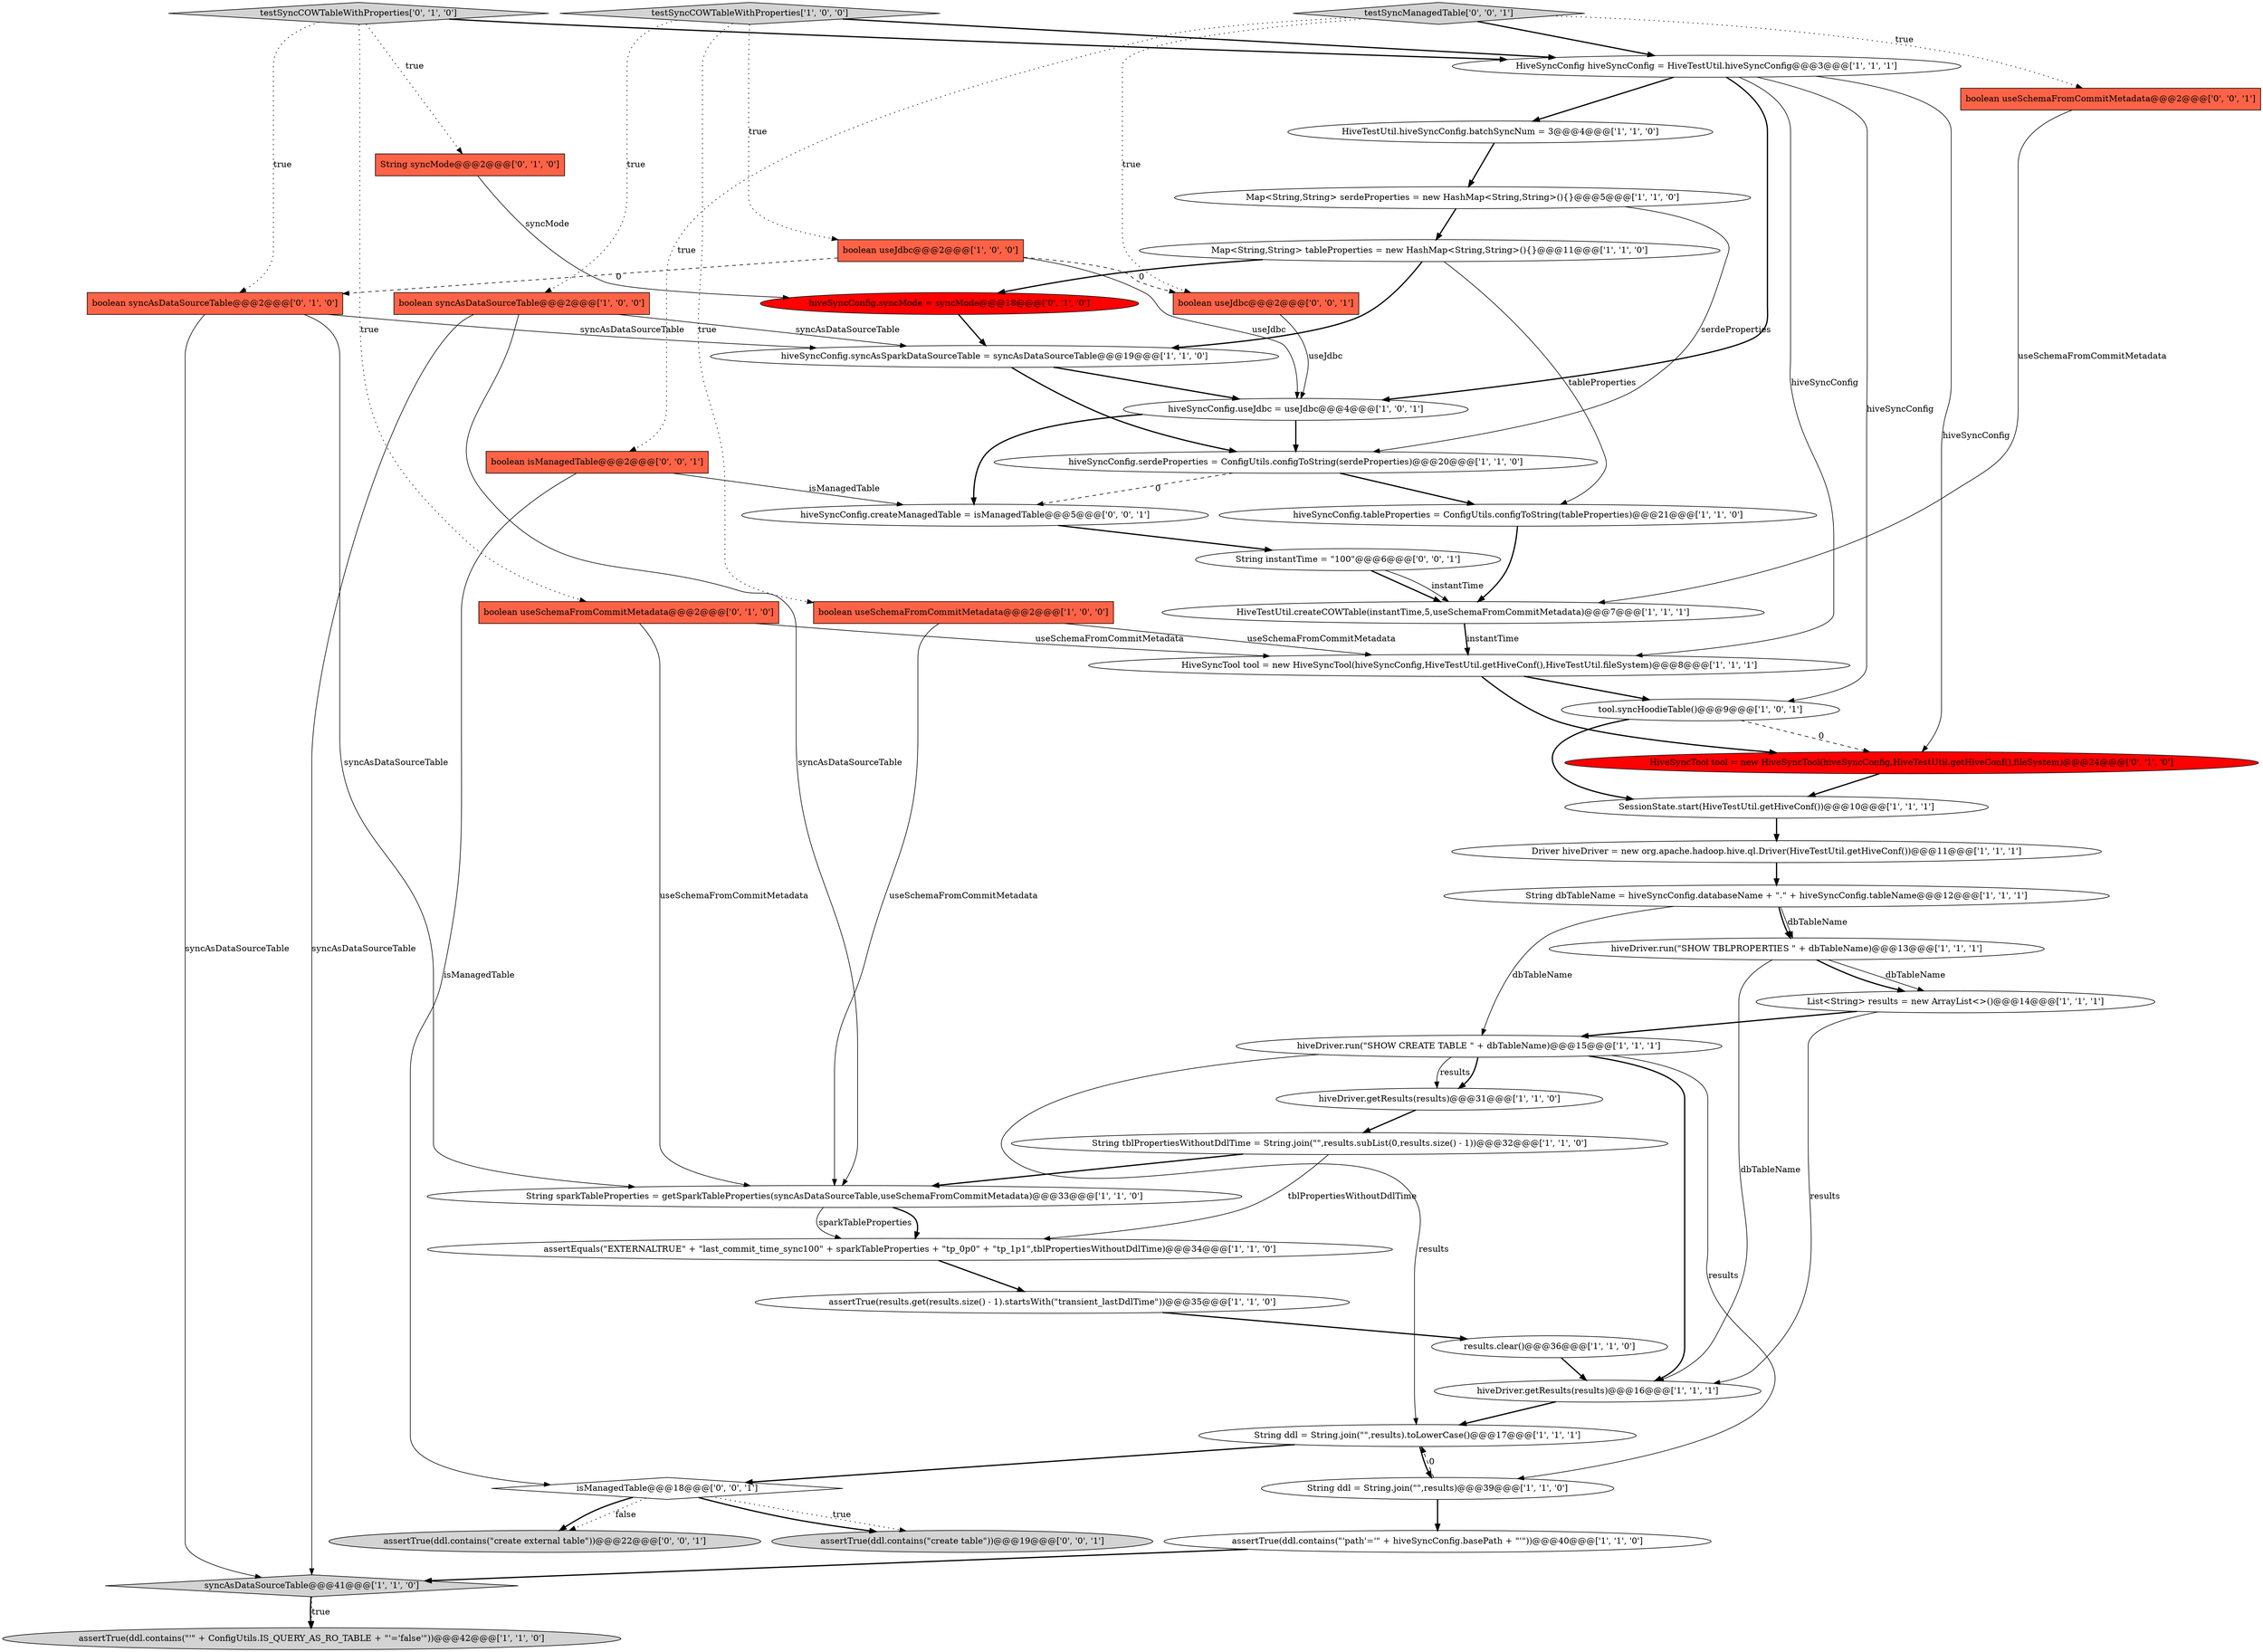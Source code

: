 digraph {
25 [style = filled, label = "Driver hiveDriver = new org.apache.hadoop.hive.ql.Driver(HiveTestUtil.getHiveConf())@@@11@@@['1', '1', '1']", fillcolor = white, shape = ellipse image = "AAA0AAABBB1BBB"];
43 [style = filled, label = "boolean isManagedTable@@@2@@@['0', '0', '1']", fillcolor = tomato, shape = box image = "AAA0AAABBB3BBB"];
42 [style = filled, label = "String instantTime = \"100\"@@@6@@@['0', '0', '1']", fillcolor = white, shape = ellipse image = "AAA0AAABBB3BBB"];
32 [style = filled, label = "hiveDriver.run(\"SHOW CREATE TABLE \" + dbTableName)@@@15@@@['1', '1', '1']", fillcolor = white, shape = ellipse image = "AAA0AAABBB1BBB"];
17 [style = filled, label = "HiveTestUtil.hiveSyncConfig.batchSyncNum = 3@@@4@@@['1', '1', '0']", fillcolor = white, shape = ellipse image = "AAA0AAABBB1BBB"];
12 [style = filled, label = "hiveSyncConfig.tableProperties = ConfigUtils.configToString(tableProperties)@@@21@@@['1', '1', '0']", fillcolor = white, shape = ellipse image = "AAA0AAABBB1BBB"];
0 [style = filled, label = "HiveTestUtil.createCOWTable(instantTime,5,useSchemaFromCommitMetadata)@@@7@@@['1', '1', '1']", fillcolor = white, shape = ellipse image = "AAA0AAABBB1BBB"];
18 [style = filled, label = "hiveSyncConfig.serdeProperties = ConfigUtils.configToString(serdeProperties)@@@20@@@['1', '1', '0']", fillcolor = white, shape = ellipse image = "AAA0AAABBB1BBB"];
6 [style = filled, label = "String ddl = String.join(\"\",results).toLowerCase()@@@17@@@['1', '1', '1']", fillcolor = white, shape = ellipse image = "AAA0AAABBB1BBB"];
20 [style = filled, label = "hiveDriver.getResults(results)@@@16@@@['1', '1', '1']", fillcolor = white, shape = ellipse image = "AAA0AAABBB1BBB"];
24 [style = filled, label = "assertEquals(\"EXTERNALTRUE\" + \"last_commit_time_sync100\" + sparkTableProperties + \"tp_0p0\" + \"tp_1p1\",tblPropertiesWithoutDdlTime)@@@34@@@['1', '1', '0']", fillcolor = white, shape = ellipse image = "AAA0AAABBB1BBB"];
3 [style = filled, label = "String sparkTableProperties = getSparkTableProperties(syncAsDataSourceTable,useSchemaFromCommitMetadata)@@@33@@@['1', '1', '0']", fillcolor = white, shape = ellipse image = "AAA0AAABBB1BBB"];
21 [style = filled, label = "hiveDriver.getResults(results)@@@31@@@['1', '1', '0']", fillcolor = white, shape = ellipse image = "AAA0AAABBB1BBB"];
23 [style = filled, label = "tool.syncHoodieTable()@@@9@@@['1', '0', '1']", fillcolor = white, shape = ellipse image = "AAA0AAABBB1BBB"];
30 [style = filled, label = "hiveDriver.run(\"SHOW TBLPROPERTIES \" + dbTableName)@@@13@@@['1', '1', '1']", fillcolor = white, shape = ellipse image = "AAA0AAABBB1BBB"];
40 [style = filled, label = "boolean useSchemaFromCommitMetadata@@@2@@@['0', '0', '1']", fillcolor = tomato, shape = box image = "AAA0AAABBB3BBB"];
29 [style = filled, label = "boolean useJdbc@@@2@@@['1', '0', '0']", fillcolor = tomato, shape = box image = "AAA1AAABBB1BBB"];
28 [style = filled, label = "testSyncCOWTableWithProperties['1', '0', '0']", fillcolor = lightgray, shape = diamond image = "AAA0AAABBB1BBB"];
1 [style = filled, label = "assertTrue(results.get(results.size() - 1).startsWith(\"transient_lastDdlTime\"))@@@35@@@['1', '1', '0']", fillcolor = white, shape = ellipse image = "AAA0AAABBB1BBB"];
36 [style = filled, label = "String syncMode@@@2@@@['0', '1', '0']", fillcolor = tomato, shape = box image = "AAA0AAABBB2BBB"];
15 [style = filled, label = "HiveSyncTool tool = new HiveSyncTool(hiveSyncConfig,HiveTestUtil.getHiveConf(),HiveTestUtil.fileSystem)@@@8@@@['1', '1', '1']", fillcolor = white, shape = ellipse image = "AAA0AAABBB1BBB"];
13 [style = filled, label = "SessionState.start(HiveTestUtil.getHiveConf())@@@10@@@['1', '1', '1']", fillcolor = white, shape = ellipse image = "AAA0AAABBB1BBB"];
26 [style = filled, label = "results.clear()@@@36@@@['1', '1', '0']", fillcolor = white, shape = ellipse image = "AAA0AAABBB1BBB"];
39 [style = filled, label = "isManagedTable@@@18@@@['0', '0', '1']", fillcolor = white, shape = diamond image = "AAA0AAABBB3BBB"];
47 [style = filled, label = "hiveSyncConfig.createManagedTable = isManagedTable@@@5@@@['0', '0', '1']", fillcolor = white, shape = ellipse image = "AAA0AAABBB3BBB"];
44 [style = filled, label = "testSyncManagedTable['0', '0', '1']", fillcolor = lightgray, shape = diamond image = "AAA0AAABBB3BBB"];
45 [style = filled, label = "boolean useJdbc@@@2@@@['0', '0', '1']", fillcolor = tomato, shape = box image = "AAA0AAABBB3BBB"];
35 [style = filled, label = "hiveSyncConfig.syncMode = syncMode@@@18@@@['0', '1', '0']", fillcolor = red, shape = ellipse image = "AAA1AAABBB2BBB"];
37 [style = filled, label = "boolean useSchemaFromCommitMetadata@@@2@@@['0', '1', '0']", fillcolor = tomato, shape = box image = "AAA0AAABBB2BBB"];
34 [style = filled, label = "HiveSyncTool tool = new HiveSyncTool(hiveSyncConfig,HiveTestUtil.getHiveConf(),fileSystem)@@@24@@@['0', '1', '0']", fillcolor = red, shape = ellipse image = "AAA1AAABBB2BBB"];
5 [style = filled, label = "String tblPropertiesWithoutDdlTime = String.join(\"\",results.subList(0,results.size() - 1))@@@32@@@['1', '1', '0']", fillcolor = white, shape = ellipse image = "AAA0AAABBB1BBB"];
46 [style = filled, label = "assertTrue(ddl.contains(\"create table\"))@@@19@@@['0', '0', '1']", fillcolor = lightgray, shape = ellipse image = "AAA0AAABBB3BBB"];
31 [style = filled, label = "Map<String,String> serdeProperties = new HashMap<String,String>(){}@@@5@@@['1', '1', '0']", fillcolor = white, shape = ellipse image = "AAA0AAABBB1BBB"];
10 [style = filled, label = "HiveSyncConfig hiveSyncConfig = HiveTestUtil.hiveSyncConfig@@@3@@@['1', '1', '1']", fillcolor = white, shape = ellipse image = "AAA0AAABBB1BBB"];
4 [style = filled, label = "hiveSyncConfig.syncAsSparkDataSourceTable = syncAsDataSourceTable@@@19@@@['1', '1', '0']", fillcolor = white, shape = ellipse image = "AAA0AAABBB1BBB"];
33 [style = filled, label = "testSyncCOWTableWithProperties['0', '1', '0']", fillcolor = lightgray, shape = diamond image = "AAA0AAABBB2BBB"];
7 [style = filled, label = "String ddl = String.join(\"\",results)@@@39@@@['1', '1', '0']", fillcolor = white, shape = ellipse image = "AAA0AAABBB1BBB"];
41 [style = filled, label = "assertTrue(ddl.contains(\"create external table\"))@@@22@@@['0', '0', '1']", fillcolor = lightgray, shape = ellipse image = "AAA0AAABBB3BBB"];
9 [style = filled, label = "Map<String,String> tableProperties = new HashMap<String,String>(){}@@@11@@@['1', '1', '0']", fillcolor = white, shape = ellipse image = "AAA0AAABBB1BBB"];
2 [style = filled, label = "boolean syncAsDataSourceTable@@@2@@@['1', '0', '0']", fillcolor = tomato, shape = box image = "AAA0AAABBB1BBB"];
38 [style = filled, label = "boolean syncAsDataSourceTable@@@2@@@['0', '1', '0']", fillcolor = tomato, shape = box image = "AAA1AAABBB2BBB"];
11 [style = filled, label = "boolean useSchemaFromCommitMetadata@@@2@@@['1', '0', '0']", fillcolor = tomato, shape = box image = "AAA0AAABBB1BBB"];
16 [style = filled, label = "syncAsDataSourceTable@@@41@@@['1', '1', '0']", fillcolor = lightgray, shape = diamond image = "AAA0AAABBB1BBB"];
27 [style = filled, label = "assertTrue(ddl.contains(\"'path'='\" + hiveSyncConfig.basePath + \"'\"))@@@40@@@['1', '1', '0']", fillcolor = white, shape = ellipse image = "AAA0AAABBB1BBB"];
14 [style = filled, label = "assertTrue(ddl.contains(\"'\" + ConfigUtils.IS_QUERY_AS_RO_TABLE + \"'='false'\"))@@@42@@@['1', '1', '0']", fillcolor = lightgray, shape = ellipse image = "AAA0AAABBB1BBB"];
8 [style = filled, label = "hiveSyncConfig.useJdbc = useJdbc@@@4@@@['1', '0', '1']", fillcolor = white, shape = ellipse image = "AAA0AAABBB1BBB"];
22 [style = filled, label = "List<String> results = new ArrayList<>()@@@14@@@['1', '1', '1']", fillcolor = white, shape = ellipse image = "AAA0AAABBB1BBB"];
19 [style = filled, label = "String dbTableName = hiveSyncConfig.databaseName + \".\" + hiveSyncConfig.tableName@@@12@@@['1', '1', '1']", fillcolor = white, shape = ellipse image = "AAA0AAABBB1BBB"];
28->11 [style = dotted, label="true"];
5->3 [style = bold, label=""];
3->24 [style = bold, label=""];
43->47 [style = solid, label="isManagedTable"];
31->9 [style = bold, label=""];
19->30 [style = solid, label="dbTableName"];
38->4 [style = solid, label="syncAsDataSourceTable"];
37->3 [style = solid, label="useSchemaFromCommitMetadata"];
10->17 [style = bold, label=""];
2->3 [style = solid, label="syncAsDataSourceTable"];
9->35 [style = bold, label=""];
0->15 [style = bold, label=""];
0->15 [style = solid, label="instantTime"];
10->8 [style = bold, label=""];
23->13 [style = bold, label=""];
44->40 [style = dotted, label="true"];
25->19 [style = bold, label=""];
39->46 [style = dotted, label="true"];
8->47 [style = bold, label=""];
4->8 [style = bold, label=""];
16->14 [style = bold, label=""];
33->37 [style = dotted, label="true"];
32->20 [style = bold, label=""];
11->15 [style = solid, label="useSchemaFromCommitMetadata"];
32->6 [style = solid, label="results"];
13->25 [style = bold, label=""];
10->23 [style = solid, label="hiveSyncConfig"];
23->34 [style = dashed, label="0"];
15->34 [style = bold, label=""];
44->43 [style = dotted, label="true"];
8->18 [style = bold, label=""];
11->3 [style = solid, label="useSchemaFromCommitMetadata"];
45->8 [style = solid, label="useJdbc"];
18->12 [style = bold, label=""];
28->2 [style = dotted, label="true"];
22->32 [style = bold, label=""];
4->18 [style = bold, label=""];
27->16 [style = bold, label=""];
29->45 [style = dashed, label="0"];
38->16 [style = solid, label="syncAsDataSourceTable"];
28->29 [style = dotted, label="true"];
31->18 [style = solid, label="serdeProperties"];
36->35 [style = solid, label="syncMode"];
16->14 [style = dotted, label="true"];
2->16 [style = solid, label="syncAsDataSourceTable"];
39->41 [style = bold, label=""];
29->38 [style = dashed, label="0"];
33->38 [style = dotted, label="true"];
6->7 [style = bold, label=""];
6->39 [style = bold, label=""];
30->22 [style = solid, label="dbTableName"];
26->20 [style = bold, label=""];
44->45 [style = dotted, label="true"];
9->12 [style = solid, label="tableProperties"];
39->46 [style = bold, label=""];
47->42 [style = bold, label=""];
3->24 [style = solid, label="sparkTableProperties"];
42->0 [style = bold, label=""];
21->5 [style = bold, label=""];
5->24 [style = solid, label="tblPropertiesWithoutDdlTime"];
39->41 [style = dotted, label="false"];
38->3 [style = solid, label="syncAsDataSourceTable"];
32->21 [style = solid, label="results"];
24->1 [style = bold, label=""];
29->8 [style = solid, label="useJdbc"];
30->20 [style = solid, label="dbTableName"];
42->0 [style = solid, label="instantTime"];
19->32 [style = solid, label="dbTableName"];
15->23 [style = bold, label=""];
18->47 [style = dashed, label="0"];
30->22 [style = bold, label=""];
32->21 [style = bold, label=""];
2->4 [style = solid, label="syncAsDataSourceTable"];
40->0 [style = solid, label="useSchemaFromCommitMetadata"];
28->10 [style = bold, label=""];
17->31 [style = bold, label=""];
9->4 [style = bold, label=""];
43->39 [style = solid, label="isManagedTable"];
34->13 [style = bold, label=""];
44->10 [style = bold, label=""];
33->10 [style = bold, label=""];
20->6 [style = bold, label=""];
1->26 [style = bold, label=""];
12->0 [style = bold, label=""];
35->4 [style = bold, label=""];
10->15 [style = solid, label="hiveSyncConfig"];
33->36 [style = dotted, label="true"];
7->6 [style = dashed, label="0"];
22->20 [style = solid, label="results"];
10->34 [style = solid, label="hiveSyncConfig"];
7->27 [style = bold, label=""];
32->7 [style = solid, label="results"];
37->15 [style = solid, label="useSchemaFromCommitMetadata"];
19->30 [style = bold, label=""];
}
